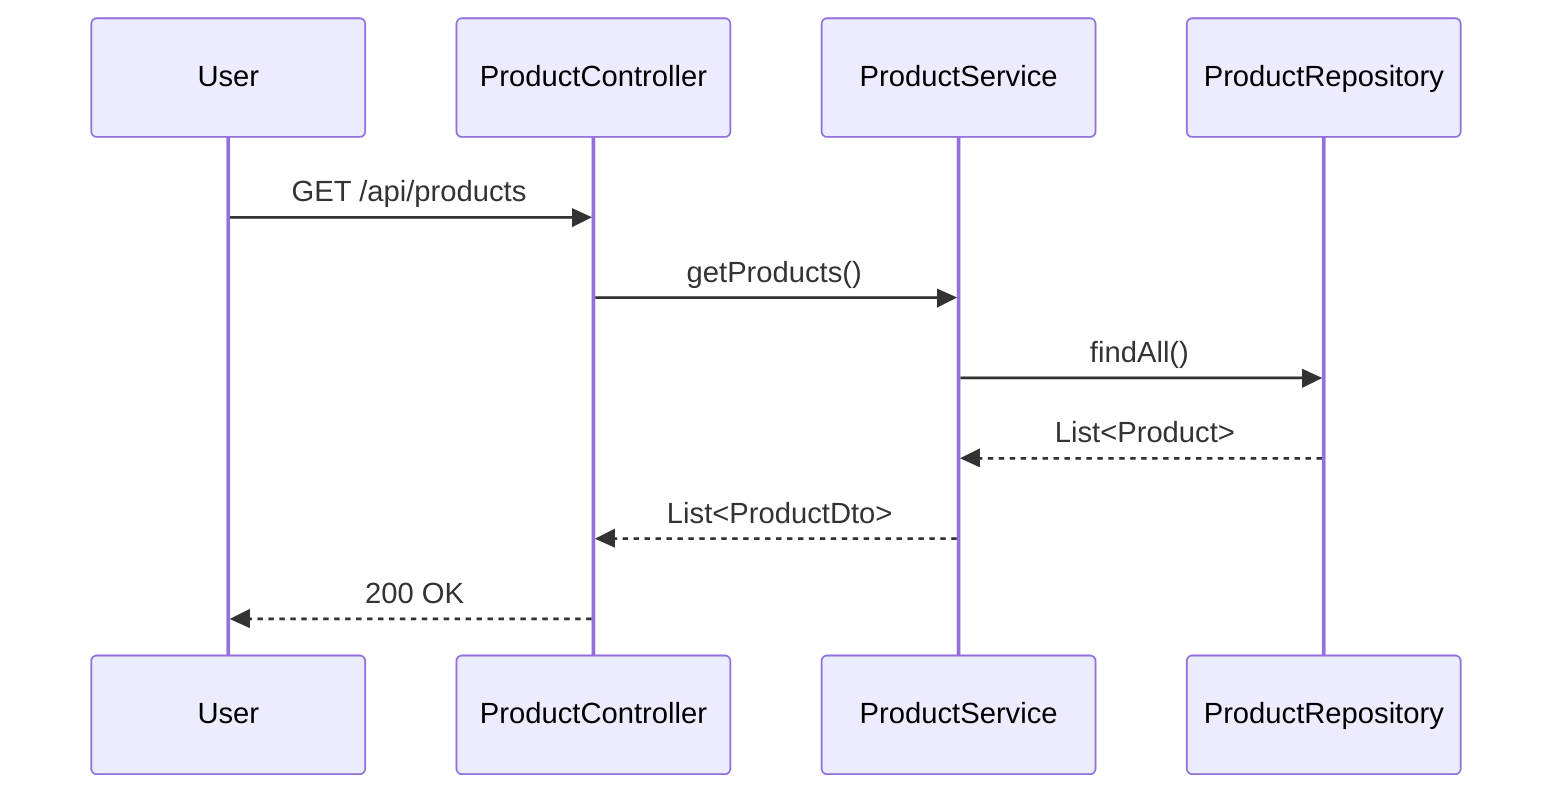 sequenceDiagram
    participant User
    participant ProductController
    participant ProductService
    participant ProductRepository

    User->>ProductController: GET /api/products
    ProductController->>ProductService: getProducts()
    ProductService->>ProductRepository: findAll()
    ProductRepository-->>ProductService: List<Product>
    ProductService-->>ProductController: List<ProductDto>
    ProductController-->>User: 200 OK